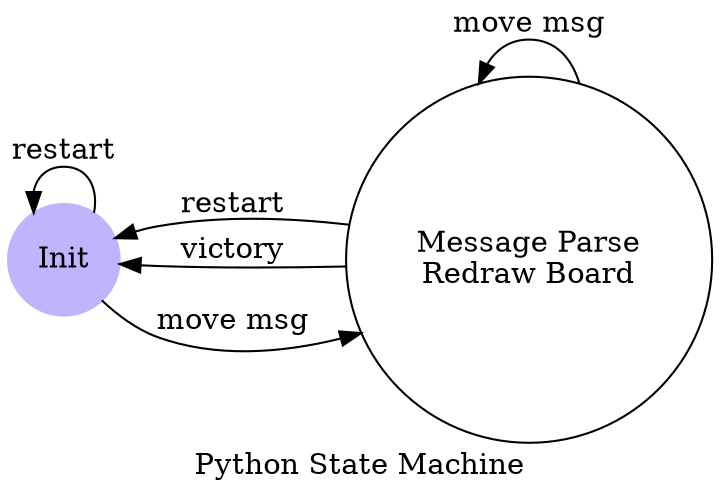 digraph my_fsm {
    label = "Python State Machine";
    rankdir = RL;
    node [shape = circle];
    Redraw [label = "Message Parse\nRedraw Board"];
    Init [style=filled,color=".7 .3 1.0"];

    Init -> Redraw [label = "move msg"];
    Redraw -> Redraw [label = "move msg"];
    Redraw -> Init [label = "restart"];
    Redraw -> Init [label = "victory"];
    Init -> Init [label = "restart"];
}